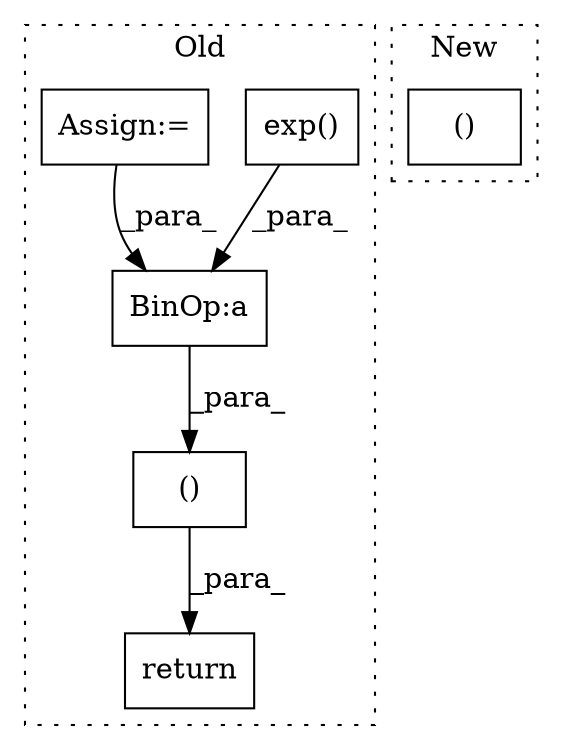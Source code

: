 digraph G {
subgraph cluster0 {
1 [label="exp()" a="75" s="2356,2378" l="10,1" shape="box"];
3 [label="()" a="54" s="2502" l="11" shape="box"];
4 [label="Assign:=" a="68" s="2235" l="3" shape="box"];
5 [label="BinOp:a" a="82" s="2467" l="3" shape="box"];
6 [label="return" a="93" s="2447" l="7" shape="box"];
label = "Old";
style="dotted";
}
subgraph cluster1 {
2 [label="()" a="54" s="2526" l="11" shape="box"];
label = "New";
style="dotted";
}
1 -> 5 [label="_para_"];
3 -> 6 [label="_para_"];
4 -> 5 [label="_para_"];
5 -> 3 [label="_para_"];
}